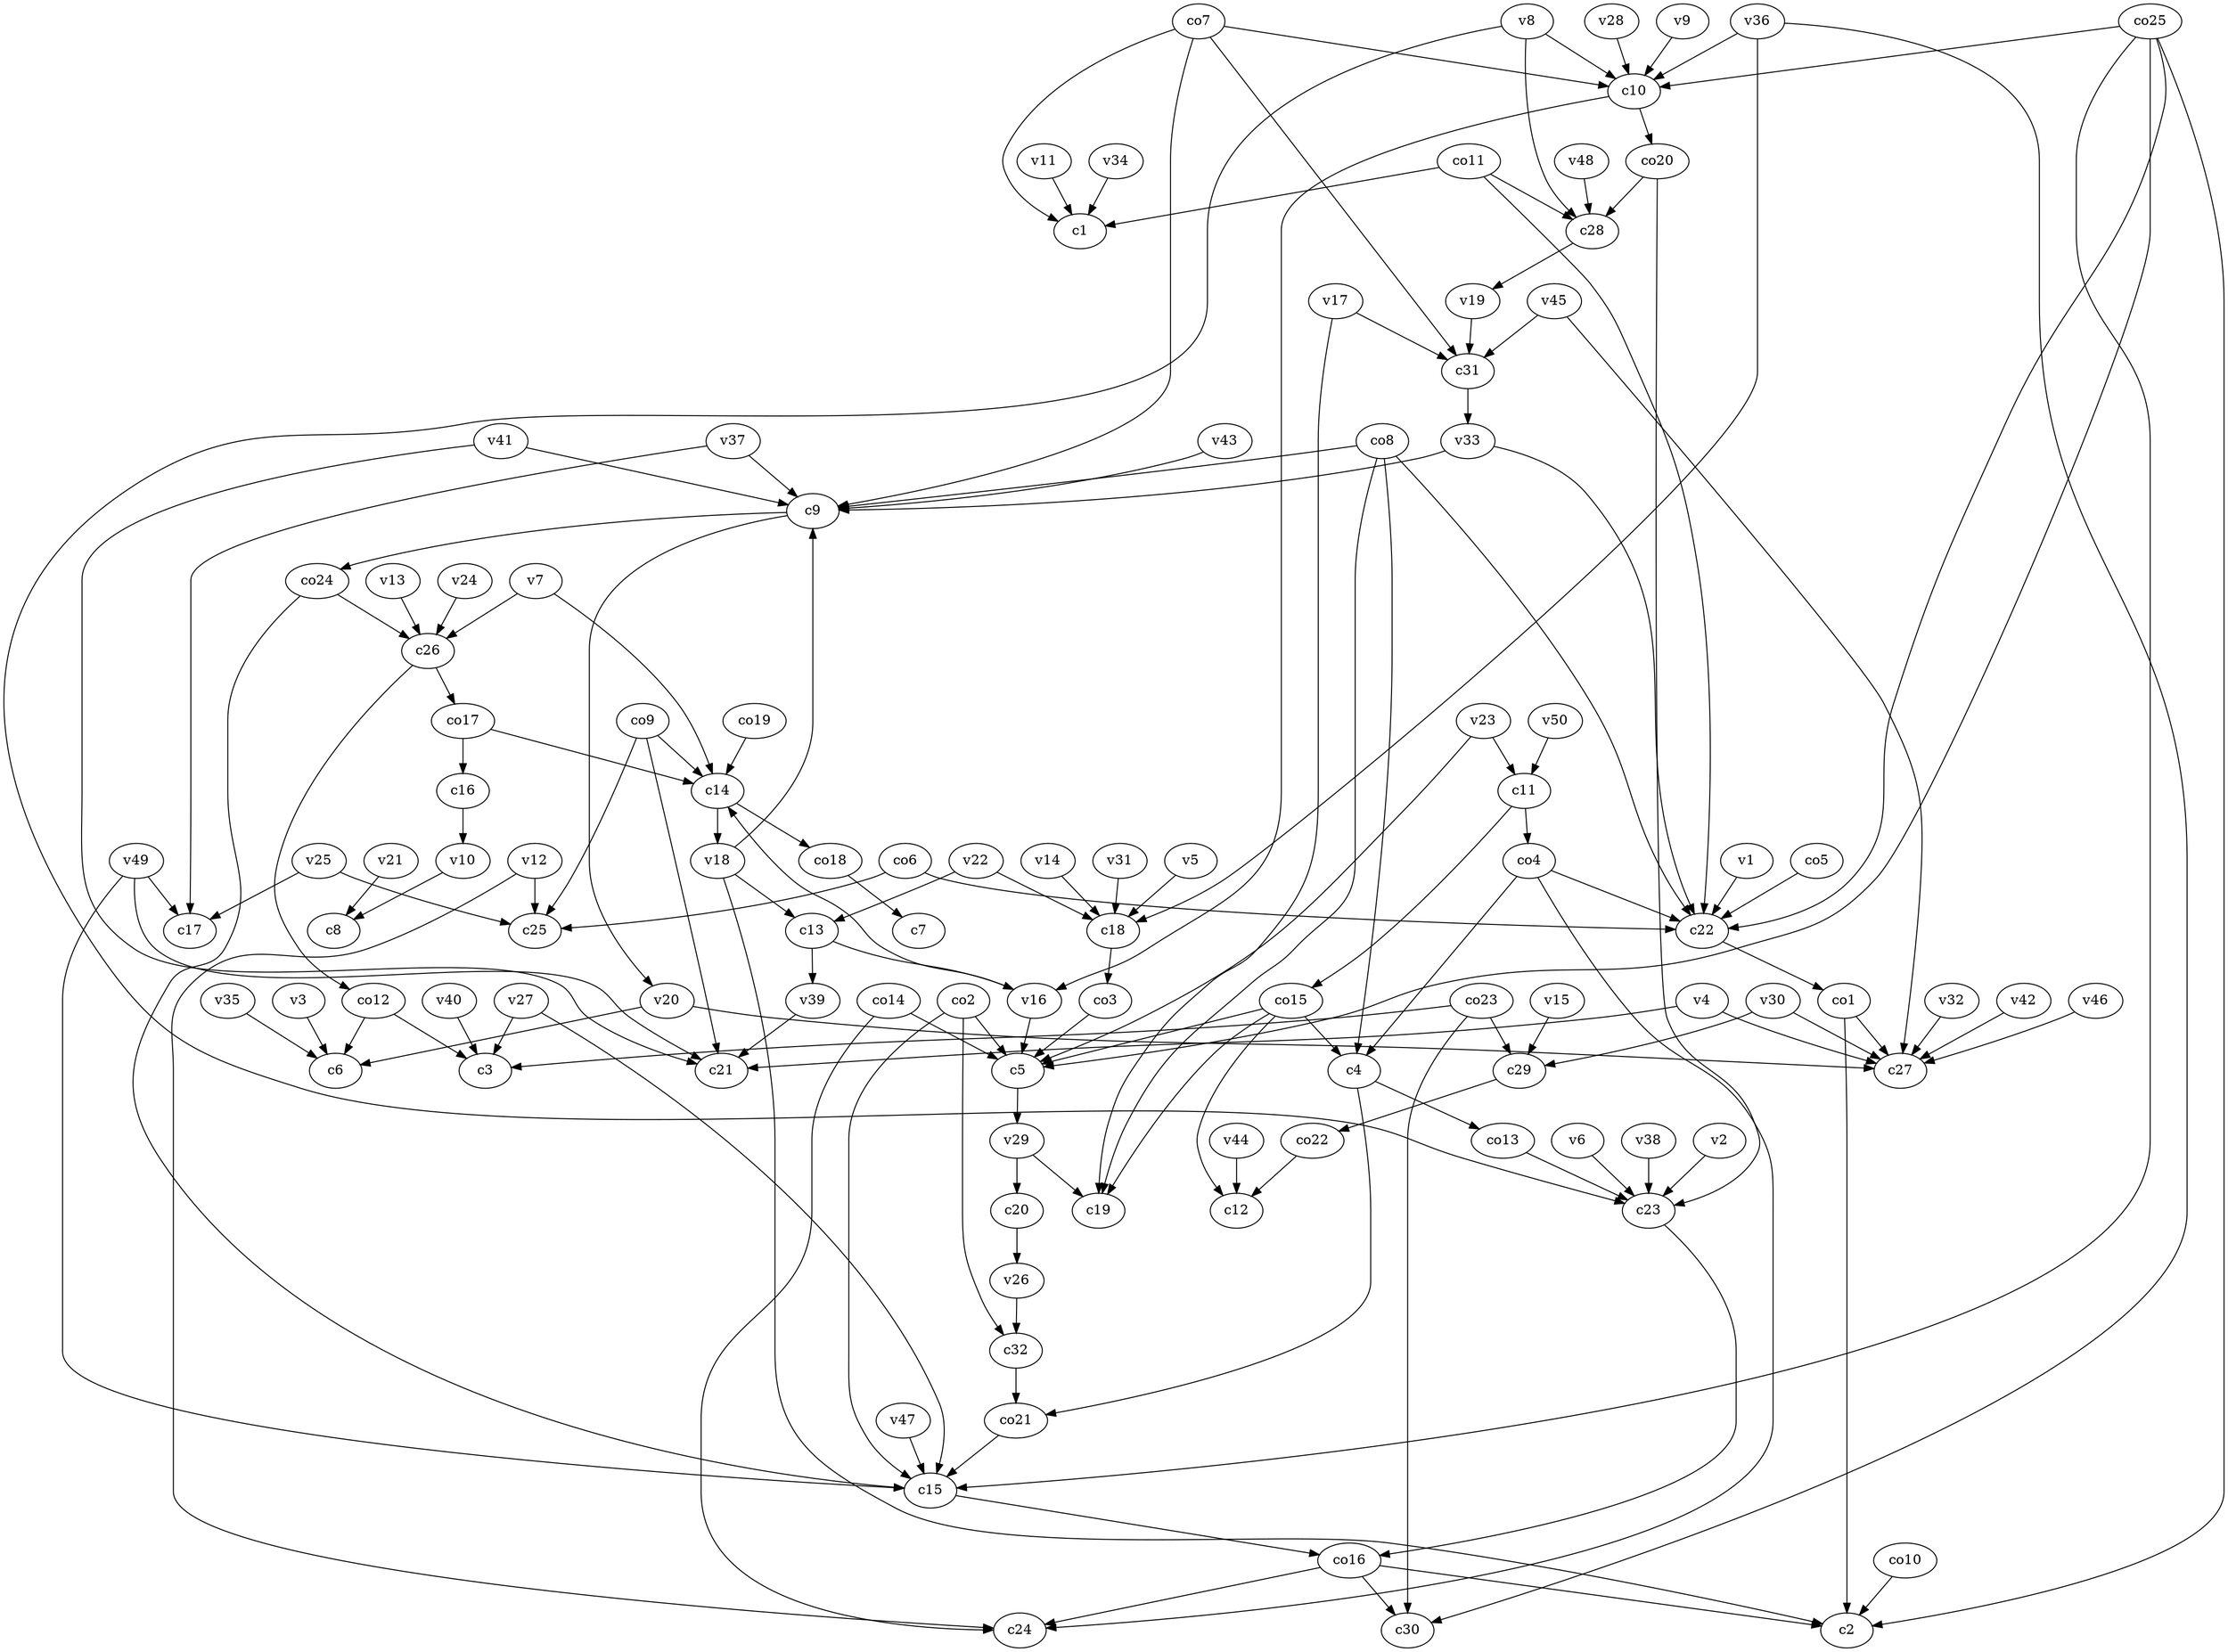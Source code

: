 strict digraph  {
c1;
c2;
c3;
c4;
c5;
c6;
c7;
c8;
c9;
c10;
c11;
c12;
c13;
c14;
c15;
c16;
c17;
c18;
c19;
c20;
c21;
c22;
c23;
c24;
c25;
c26;
c27;
c28;
c29;
c30;
c31;
c32;
v1;
v2;
v3;
v4;
v5;
v6;
v7;
v8;
v9;
v10;
v11;
v12;
v13;
v14;
v15;
v16;
v17;
v18;
v19;
v20;
v21;
v22;
v23;
v24;
v25;
v26;
v27;
v28;
v29;
v30;
v31;
v32;
v33;
v34;
v35;
v36;
v37;
v38;
v39;
v40;
v41;
v42;
v43;
v44;
v45;
v46;
v47;
v48;
v49;
v50;
co1;
co2;
co3;
co4;
co5;
co6;
co7;
co8;
co9;
co10;
co11;
co12;
co13;
co14;
co15;
co16;
co17;
co18;
co19;
co20;
co21;
co22;
co23;
co24;
co25;
c4 -> co13  [weight=1];
c4 -> co21  [weight=1];
c5 -> v29  [weight=1];
c9 -> v20  [weight=1];
c9 -> co24  [weight=1];
c10 -> v16  [weight=1];
c10 -> co20  [weight=1];
c11 -> co4  [weight=1];
c11 -> co15  [weight=1];
c13 -> v39  [weight=1];
c13 -> v16  [weight=1];
c14 -> v18  [weight=1];
c14 -> co18  [weight=1];
c15 -> co16  [weight=1];
c16 -> v10  [weight=1];
c18 -> co3  [weight=1];
c20 -> v26  [weight=1];
c22 -> co1  [weight=1];
c23 -> co16  [weight=1];
c26 -> co12  [weight=1];
c26 -> co17  [weight=1];
c28 -> v19  [weight=1];
c29 -> co22  [weight=1];
c31 -> v33  [weight=1];
c32 -> co21  [weight=1];
v1 -> c22  [weight=1];
v2 -> c23  [weight=1];
v3 -> c6  [weight=1];
v4 -> c21  [weight=1];
v4 -> c27  [weight=1];
v5 -> c18  [weight=1];
v6 -> c23  [weight=1];
v7 -> c26  [weight=1];
v7 -> c14  [weight=1];
v8 -> c23  [weight=1];
v8 -> c10  [weight=1];
v8 -> c28  [weight=1];
v9 -> c10  [weight=1];
v10 -> c8  [weight=1];
v11 -> c1  [weight=1];
v12 -> c24  [weight=1];
v12 -> c25  [weight=1];
v13 -> c26  [weight=1];
v14 -> c18  [weight=1];
v15 -> c29  [weight=1];
v16 -> c14  [weight=1];
v16 -> c5  [weight=1];
v17 -> c19  [weight=1];
v17 -> c31  [weight=1];
v18 -> c13  [weight=1];
v18 -> c2  [weight=1];
v18 -> c9  [weight=1];
v19 -> c31  [weight=1];
v20 -> c27  [weight=1];
v20 -> c6  [weight=1];
v21 -> c8  [weight=1];
v22 -> c13  [weight=1];
v22 -> c18  [weight=1];
v23 -> c5  [weight=1];
v23 -> c11  [weight=1];
v24 -> c26  [weight=1];
v25 -> c17  [weight=1];
v25 -> c25  [weight=1];
v26 -> c32  [weight=1];
v27 -> c3  [weight=1];
v27 -> c15  [weight=1];
v28 -> c10  [weight=1];
v29 -> c20  [weight=1];
v29 -> c19  [weight=1];
v30 -> c27  [weight=1];
v30 -> c29  [weight=1];
v31 -> c18  [weight=1];
v32 -> c27  [weight=1];
v33 -> c22  [weight=1];
v33 -> c9  [weight=1];
v34 -> c1  [weight=1];
v35 -> c6  [weight=1];
v36 -> c10  [weight=1];
v36 -> c30  [weight=1];
v36 -> c18  [weight=1];
v37 -> c17  [weight=1];
v37 -> c9  [weight=1];
v38 -> c23  [weight=1];
v39 -> c21  [weight=1];
v40 -> c3  [weight=1];
v41 -> c9  [weight=1];
v41 -> c21  [weight=1];
v42 -> c27  [weight=1];
v43 -> c9  [weight=1];
v44 -> c12  [weight=1];
v45 -> c31  [weight=1];
v45 -> c27  [weight=1];
v46 -> c27  [weight=1];
v47 -> c15  [weight=1];
v48 -> c28  [weight=1];
v49 -> c17  [weight=1];
v49 -> c21  [weight=1];
v49 -> c15  [weight=1];
v50 -> c11  [weight=1];
co1 -> c27  [weight=1];
co1 -> c2  [weight=1];
co2 -> c5  [weight=1];
co2 -> c15  [weight=1];
co2 -> c32  [weight=1];
co3 -> c5  [weight=1];
co4 -> c24  [weight=1];
co4 -> c4  [weight=1];
co4 -> c22  [weight=1];
co5 -> c22  [weight=1];
co6 -> c22  [weight=1];
co6 -> c25  [weight=1];
co7 -> c9  [weight=1];
co7 -> c10  [weight=1];
co7 -> c1  [weight=1];
co7 -> c31  [weight=1];
co8 -> c9  [weight=1];
co8 -> c22  [weight=1];
co8 -> c4  [weight=1];
co8 -> c19  [weight=1];
co9 -> c14  [weight=1];
co9 -> c21  [weight=1];
co9 -> c25  [weight=1];
co10 -> c2  [weight=1];
co11 -> c22  [weight=1];
co11 -> c1  [weight=1];
co11 -> c28  [weight=1];
co12 -> c6  [weight=1];
co12 -> c3  [weight=1];
co13 -> c23  [weight=1];
co14 -> c5  [weight=1];
co14 -> c24  [weight=1];
co15 -> c5  [weight=1];
co15 -> c4  [weight=1];
co15 -> c12  [weight=1];
co15 -> c19  [weight=1];
co16 -> c24  [weight=1];
co16 -> c2  [weight=1];
co16 -> c30  [weight=1];
co17 -> c16  [weight=1];
co17 -> c14  [weight=1];
co18 -> c7  [weight=1];
co19 -> c14  [weight=1];
co20 -> c28  [weight=1];
co20 -> c23  [weight=1];
co21 -> c15  [weight=1];
co22 -> c12  [weight=1];
co23 -> c30  [weight=1];
co23 -> c29  [weight=1];
co23 -> c3  [weight=1];
co24 -> c15  [weight=1];
co24 -> c26  [weight=1];
co25 -> c15  [weight=1];
co25 -> c5  [weight=1];
co25 -> c22  [weight=1];
co25 -> c2  [weight=1];
co25 -> c10  [weight=1];
}
